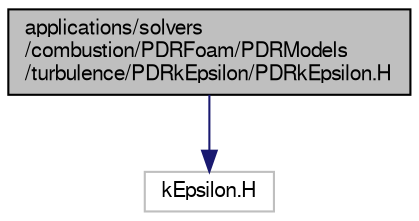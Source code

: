 digraph "applications/solvers/combustion/PDRFoam/PDRModels/turbulence/PDRkEpsilon/PDRkEpsilon.H"
{
  bgcolor="transparent";
  edge [fontname="FreeSans",fontsize="10",labelfontname="FreeSans",labelfontsize="10"];
  node [fontname="FreeSans",fontsize="10",shape=record];
  Node0 [label="applications/solvers\l/combustion/PDRFoam/PDRModels\l/turbulence/PDRkEpsilon/PDRkEpsilon.H",height=0.2,width=0.4,color="black", fillcolor="grey75", style="filled", fontcolor="black"];
  Node0 -> Node1 [color="midnightblue",fontsize="10",style="solid",fontname="FreeSans"];
  Node1 [label="kEpsilon.H",height=0.2,width=0.4,color="grey75"];
}
